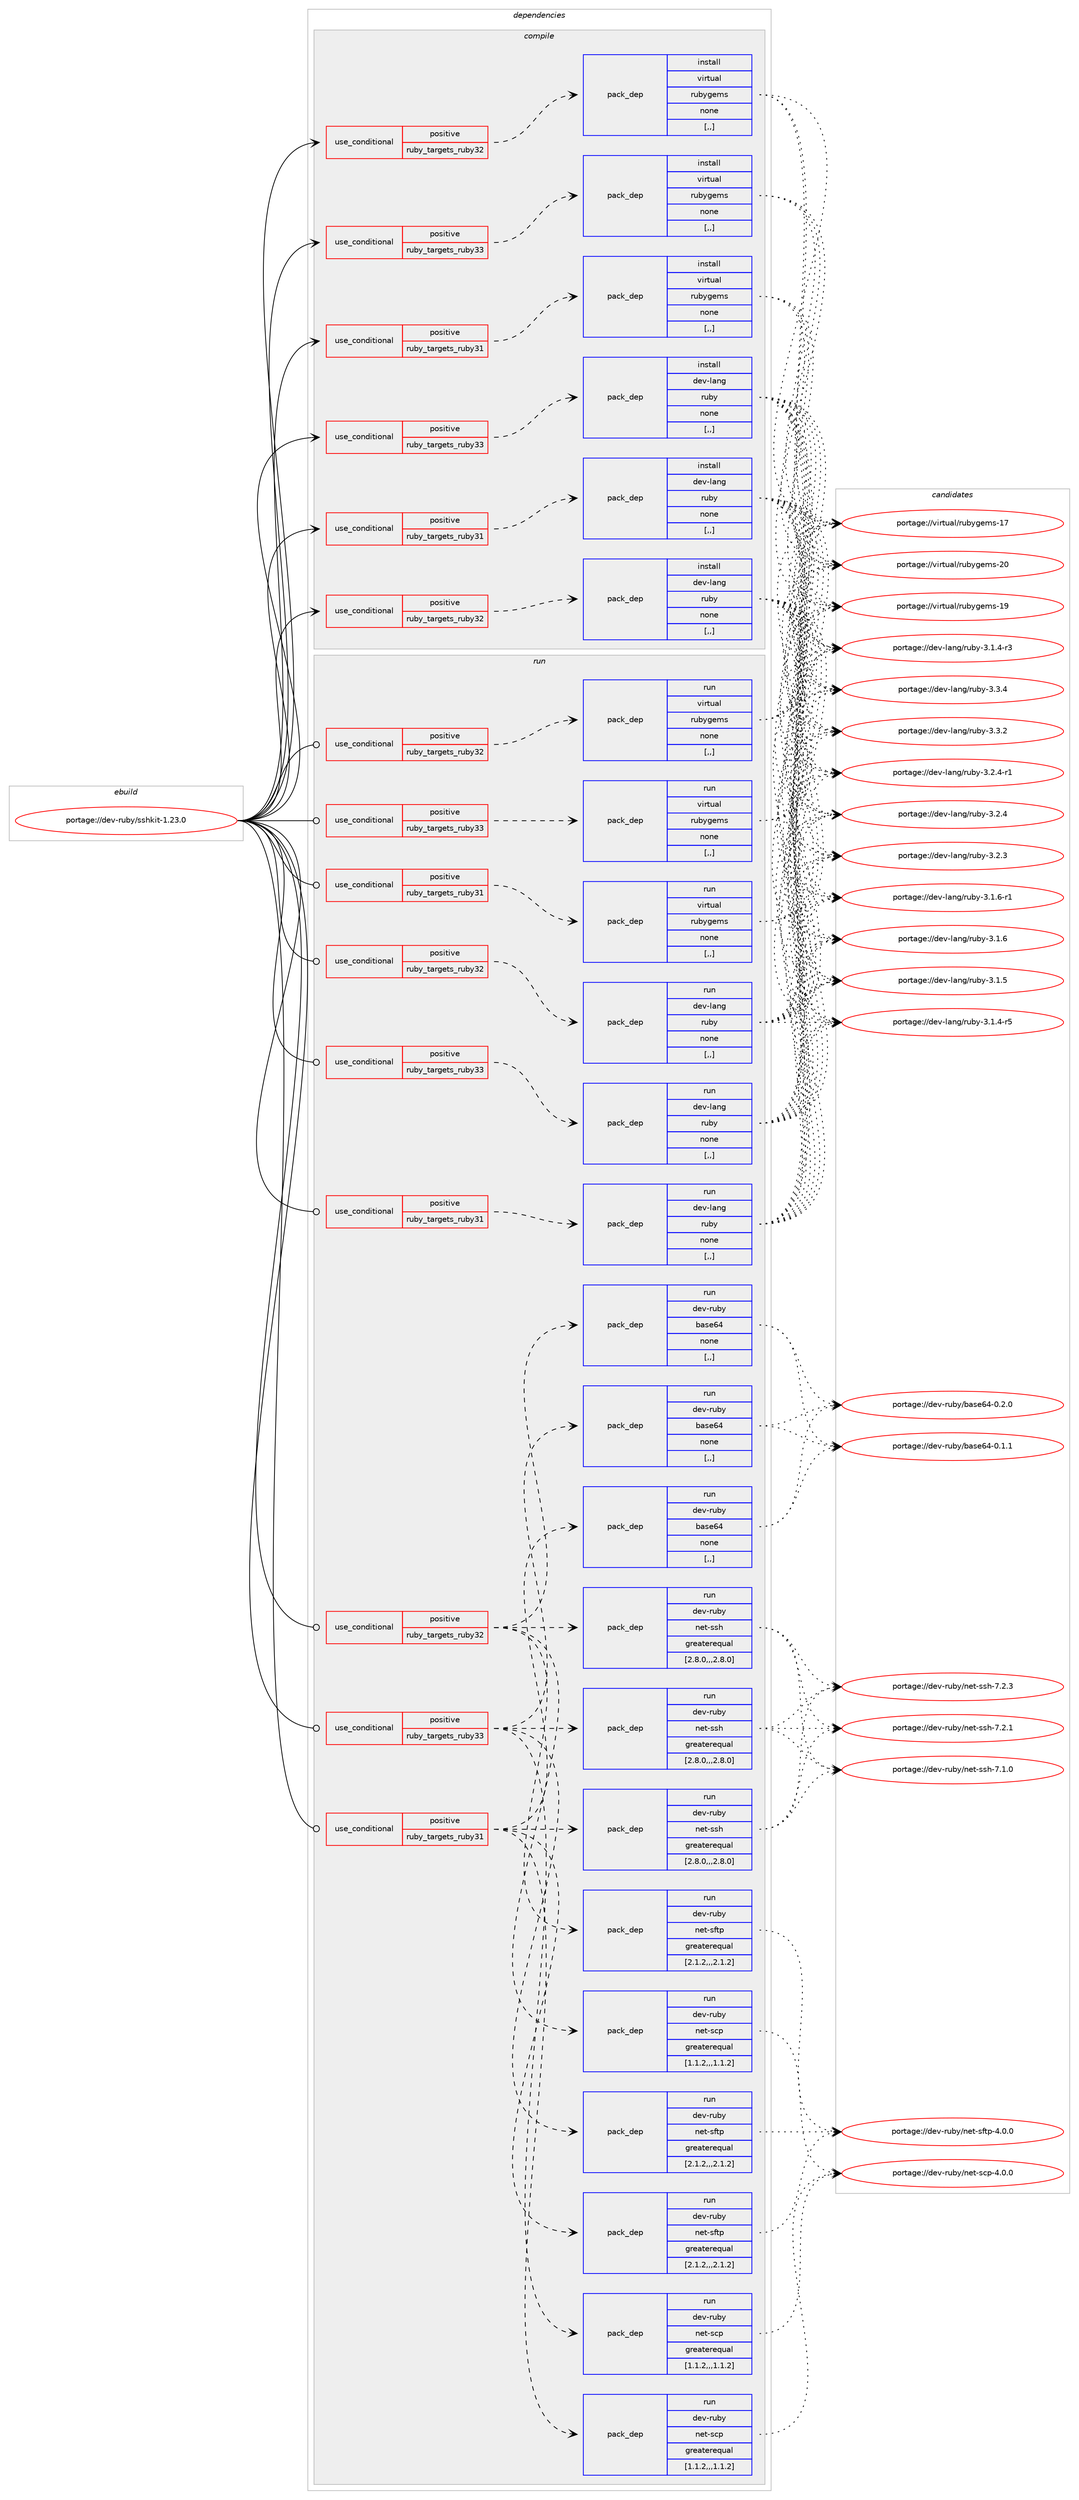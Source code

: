 digraph prolog {

# *************
# Graph options
# *************

newrank=true;
concentrate=true;
compound=true;
graph [rankdir=LR,fontname=Helvetica,fontsize=10,ranksep=1.5];#, ranksep=2.5, nodesep=0.2];
edge  [arrowhead=vee];
node  [fontname=Helvetica,fontsize=10];

# **********
# The ebuild
# **********

subgraph cluster_leftcol {
color=gray;
label=<<i>ebuild</i>>;
id [label="portage://dev-ruby/sshkit-1.23.0", color=red, width=4, href="../dev-ruby/sshkit-1.23.0.svg"];
}

# ****************
# The dependencies
# ****************

subgraph cluster_midcol {
color=gray;
label=<<i>dependencies</i>>;
subgraph cluster_compile {
fillcolor="#eeeeee";
style=filled;
label=<<i>compile</i>>;
subgraph cond57332 {
dependency204946 [label=<<TABLE BORDER="0" CELLBORDER="1" CELLSPACING="0" CELLPADDING="4"><TR><TD ROWSPAN="3" CELLPADDING="10">use_conditional</TD></TR><TR><TD>positive</TD></TR><TR><TD>ruby_targets_ruby31</TD></TR></TABLE>>, shape=none, color=red];
subgraph pack146223 {
dependency204947 [label=<<TABLE BORDER="0" CELLBORDER="1" CELLSPACING="0" CELLPADDING="4" WIDTH="220"><TR><TD ROWSPAN="6" CELLPADDING="30">pack_dep</TD></TR><TR><TD WIDTH="110">install</TD></TR><TR><TD>dev-lang</TD></TR><TR><TD>ruby</TD></TR><TR><TD>none</TD></TR><TR><TD>[,,]</TD></TR></TABLE>>, shape=none, color=blue];
}
dependency204946:e -> dependency204947:w [weight=20,style="dashed",arrowhead="vee"];
}
id:e -> dependency204946:w [weight=20,style="solid",arrowhead="vee"];
subgraph cond57333 {
dependency204948 [label=<<TABLE BORDER="0" CELLBORDER="1" CELLSPACING="0" CELLPADDING="4"><TR><TD ROWSPAN="3" CELLPADDING="10">use_conditional</TD></TR><TR><TD>positive</TD></TR><TR><TD>ruby_targets_ruby31</TD></TR></TABLE>>, shape=none, color=red];
subgraph pack146224 {
dependency204949 [label=<<TABLE BORDER="0" CELLBORDER="1" CELLSPACING="0" CELLPADDING="4" WIDTH="220"><TR><TD ROWSPAN="6" CELLPADDING="30">pack_dep</TD></TR><TR><TD WIDTH="110">install</TD></TR><TR><TD>virtual</TD></TR><TR><TD>rubygems</TD></TR><TR><TD>none</TD></TR><TR><TD>[,,]</TD></TR></TABLE>>, shape=none, color=blue];
}
dependency204948:e -> dependency204949:w [weight=20,style="dashed",arrowhead="vee"];
}
id:e -> dependency204948:w [weight=20,style="solid",arrowhead="vee"];
subgraph cond57334 {
dependency204950 [label=<<TABLE BORDER="0" CELLBORDER="1" CELLSPACING="0" CELLPADDING="4"><TR><TD ROWSPAN="3" CELLPADDING="10">use_conditional</TD></TR><TR><TD>positive</TD></TR><TR><TD>ruby_targets_ruby32</TD></TR></TABLE>>, shape=none, color=red];
subgraph pack146225 {
dependency204951 [label=<<TABLE BORDER="0" CELLBORDER="1" CELLSPACING="0" CELLPADDING="4" WIDTH="220"><TR><TD ROWSPAN="6" CELLPADDING="30">pack_dep</TD></TR><TR><TD WIDTH="110">install</TD></TR><TR><TD>dev-lang</TD></TR><TR><TD>ruby</TD></TR><TR><TD>none</TD></TR><TR><TD>[,,]</TD></TR></TABLE>>, shape=none, color=blue];
}
dependency204950:e -> dependency204951:w [weight=20,style="dashed",arrowhead="vee"];
}
id:e -> dependency204950:w [weight=20,style="solid",arrowhead="vee"];
subgraph cond57335 {
dependency204952 [label=<<TABLE BORDER="0" CELLBORDER="1" CELLSPACING="0" CELLPADDING="4"><TR><TD ROWSPAN="3" CELLPADDING="10">use_conditional</TD></TR><TR><TD>positive</TD></TR><TR><TD>ruby_targets_ruby32</TD></TR></TABLE>>, shape=none, color=red];
subgraph pack146226 {
dependency204953 [label=<<TABLE BORDER="0" CELLBORDER="1" CELLSPACING="0" CELLPADDING="4" WIDTH="220"><TR><TD ROWSPAN="6" CELLPADDING="30">pack_dep</TD></TR><TR><TD WIDTH="110">install</TD></TR><TR><TD>virtual</TD></TR><TR><TD>rubygems</TD></TR><TR><TD>none</TD></TR><TR><TD>[,,]</TD></TR></TABLE>>, shape=none, color=blue];
}
dependency204952:e -> dependency204953:w [weight=20,style="dashed",arrowhead="vee"];
}
id:e -> dependency204952:w [weight=20,style="solid",arrowhead="vee"];
subgraph cond57336 {
dependency204954 [label=<<TABLE BORDER="0" CELLBORDER="1" CELLSPACING="0" CELLPADDING="4"><TR><TD ROWSPAN="3" CELLPADDING="10">use_conditional</TD></TR><TR><TD>positive</TD></TR><TR><TD>ruby_targets_ruby33</TD></TR></TABLE>>, shape=none, color=red];
subgraph pack146227 {
dependency204955 [label=<<TABLE BORDER="0" CELLBORDER="1" CELLSPACING="0" CELLPADDING="4" WIDTH="220"><TR><TD ROWSPAN="6" CELLPADDING="30">pack_dep</TD></TR><TR><TD WIDTH="110">install</TD></TR><TR><TD>dev-lang</TD></TR><TR><TD>ruby</TD></TR><TR><TD>none</TD></TR><TR><TD>[,,]</TD></TR></TABLE>>, shape=none, color=blue];
}
dependency204954:e -> dependency204955:w [weight=20,style="dashed",arrowhead="vee"];
}
id:e -> dependency204954:w [weight=20,style="solid",arrowhead="vee"];
subgraph cond57337 {
dependency204956 [label=<<TABLE BORDER="0" CELLBORDER="1" CELLSPACING="0" CELLPADDING="4"><TR><TD ROWSPAN="3" CELLPADDING="10">use_conditional</TD></TR><TR><TD>positive</TD></TR><TR><TD>ruby_targets_ruby33</TD></TR></TABLE>>, shape=none, color=red];
subgraph pack146228 {
dependency204957 [label=<<TABLE BORDER="0" CELLBORDER="1" CELLSPACING="0" CELLPADDING="4" WIDTH="220"><TR><TD ROWSPAN="6" CELLPADDING="30">pack_dep</TD></TR><TR><TD WIDTH="110">install</TD></TR><TR><TD>virtual</TD></TR><TR><TD>rubygems</TD></TR><TR><TD>none</TD></TR><TR><TD>[,,]</TD></TR></TABLE>>, shape=none, color=blue];
}
dependency204956:e -> dependency204957:w [weight=20,style="dashed",arrowhead="vee"];
}
id:e -> dependency204956:w [weight=20,style="solid",arrowhead="vee"];
}
subgraph cluster_compileandrun {
fillcolor="#eeeeee";
style=filled;
label=<<i>compile and run</i>>;
}
subgraph cluster_run {
fillcolor="#eeeeee";
style=filled;
label=<<i>run</i>>;
subgraph cond57338 {
dependency204958 [label=<<TABLE BORDER="0" CELLBORDER="1" CELLSPACING="0" CELLPADDING="4"><TR><TD ROWSPAN="3" CELLPADDING="10">use_conditional</TD></TR><TR><TD>positive</TD></TR><TR><TD>ruby_targets_ruby31</TD></TR></TABLE>>, shape=none, color=red];
subgraph pack146229 {
dependency204959 [label=<<TABLE BORDER="0" CELLBORDER="1" CELLSPACING="0" CELLPADDING="4" WIDTH="220"><TR><TD ROWSPAN="6" CELLPADDING="30">pack_dep</TD></TR><TR><TD WIDTH="110">run</TD></TR><TR><TD>dev-lang</TD></TR><TR><TD>ruby</TD></TR><TR><TD>none</TD></TR><TR><TD>[,,]</TD></TR></TABLE>>, shape=none, color=blue];
}
dependency204958:e -> dependency204959:w [weight=20,style="dashed",arrowhead="vee"];
}
id:e -> dependency204958:w [weight=20,style="solid",arrowhead="odot"];
subgraph cond57339 {
dependency204960 [label=<<TABLE BORDER="0" CELLBORDER="1" CELLSPACING="0" CELLPADDING="4"><TR><TD ROWSPAN="3" CELLPADDING="10">use_conditional</TD></TR><TR><TD>positive</TD></TR><TR><TD>ruby_targets_ruby31</TD></TR></TABLE>>, shape=none, color=red];
subgraph pack146230 {
dependency204961 [label=<<TABLE BORDER="0" CELLBORDER="1" CELLSPACING="0" CELLPADDING="4" WIDTH="220"><TR><TD ROWSPAN="6" CELLPADDING="30">pack_dep</TD></TR><TR><TD WIDTH="110">run</TD></TR><TR><TD>dev-ruby</TD></TR><TR><TD>base64</TD></TR><TR><TD>none</TD></TR><TR><TD>[,,]</TD></TR></TABLE>>, shape=none, color=blue];
}
dependency204960:e -> dependency204961:w [weight=20,style="dashed",arrowhead="vee"];
subgraph pack146231 {
dependency204962 [label=<<TABLE BORDER="0" CELLBORDER="1" CELLSPACING="0" CELLPADDING="4" WIDTH="220"><TR><TD ROWSPAN="6" CELLPADDING="30">pack_dep</TD></TR><TR><TD WIDTH="110">run</TD></TR><TR><TD>dev-ruby</TD></TR><TR><TD>net-ssh</TD></TR><TR><TD>greaterequal</TD></TR><TR><TD>[2.8.0,,,2.8.0]</TD></TR></TABLE>>, shape=none, color=blue];
}
dependency204960:e -> dependency204962:w [weight=20,style="dashed",arrowhead="vee"];
subgraph pack146232 {
dependency204963 [label=<<TABLE BORDER="0" CELLBORDER="1" CELLSPACING="0" CELLPADDING="4" WIDTH="220"><TR><TD ROWSPAN="6" CELLPADDING="30">pack_dep</TD></TR><TR><TD WIDTH="110">run</TD></TR><TR><TD>dev-ruby</TD></TR><TR><TD>net-scp</TD></TR><TR><TD>greaterequal</TD></TR><TR><TD>[1.1.2,,,1.1.2]</TD></TR></TABLE>>, shape=none, color=blue];
}
dependency204960:e -> dependency204963:w [weight=20,style="dashed",arrowhead="vee"];
subgraph pack146233 {
dependency204964 [label=<<TABLE BORDER="0" CELLBORDER="1" CELLSPACING="0" CELLPADDING="4" WIDTH="220"><TR><TD ROWSPAN="6" CELLPADDING="30">pack_dep</TD></TR><TR><TD WIDTH="110">run</TD></TR><TR><TD>dev-ruby</TD></TR><TR><TD>net-sftp</TD></TR><TR><TD>greaterequal</TD></TR><TR><TD>[2.1.2,,,2.1.2]</TD></TR></TABLE>>, shape=none, color=blue];
}
dependency204960:e -> dependency204964:w [weight=20,style="dashed",arrowhead="vee"];
}
id:e -> dependency204960:w [weight=20,style="solid",arrowhead="odot"];
subgraph cond57340 {
dependency204965 [label=<<TABLE BORDER="0" CELLBORDER="1" CELLSPACING="0" CELLPADDING="4"><TR><TD ROWSPAN="3" CELLPADDING="10">use_conditional</TD></TR><TR><TD>positive</TD></TR><TR><TD>ruby_targets_ruby31</TD></TR></TABLE>>, shape=none, color=red];
subgraph pack146234 {
dependency204966 [label=<<TABLE BORDER="0" CELLBORDER="1" CELLSPACING="0" CELLPADDING="4" WIDTH="220"><TR><TD ROWSPAN="6" CELLPADDING="30">pack_dep</TD></TR><TR><TD WIDTH="110">run</TD></TR><TR><TD>virtual</TD></TR><TR><TD>rubygems</TD></TR><TR><TD>none</TD></TR><TR><TD>[,,]</TD></TR></TABLE>>, shape=none, color=blue];
}
dependency204965:e -> dependency204966:w [weight=20,style="dashed",arrowhead="vee"];
}
id:e -> dependency204965:w [weight=20,style="solid",arrowhead="odot"];
subgraph cond57341 {
dependency204967 [label=<<TABLE BORDER="0" CELLBORDER="1" CELLSPACING="0" CELLPADDING="4"><TR><TD ROWSPAN="3" CELLPADDING="10">use_conditional</TD></TR><TR><TD>positive</TD></TR><TR><TD>ruby_targets_ruby32</TD></TR></TABLE>>, shape=none, color=red];
subgraph pack146235 {
dependency204968 [label=<<TABLE BORDER="0" CELLBORDER="1" CELLSPACING="0" CELLPADDING="4" WIDTH="220"><TR><TD ROWSPAN="6" CELLPADDING="30">pack_dep</TD></TR><TR><TD WIDTH="110">run</TD></TR><TR><TD>dev-lang</TD></TR><TR><TD>ruby</TD></TR><TR><TD>none</TD></TR><TR><TD>[,,]</TD></TR></TABLE>>, shape=none, color=blue];
}
dependency204967:e -> dependency204968:w [weight=20,style="dashed",arrowhead="vee"];
}
id:e -> dependency204967:w [weight=20,style="solid",arrowhead="odot"];
subgraph cond57342 {
dependency204969 [label=<<TABLE BORDER="0" CELLBORDER="1" CELLSPACING="0" CELLPADDING="4"><TR><TD ROWSPAN="3" CELLPADDING="10">use_conditional</TD></TR><TR><TD>positive</TD></TR><TR><TD>ruby_targets_ruby32</TD></TR></TABLE>>, shape=none, color=red];
subgraph pack146236 {
dependency204970 [label=<<TABLE BORDER="0" CELLBORDER="1" CELLSPACING="0" CELLPADDING="4" WIDTH="220"><TR><TD ROWSPAN="6" CELLPADDING="30">pack_dep</TD></TR><TR><TD WIDTH="110">run</TD></TR><TR><TD>dev-ruby</TD></TR><TR><TD>base64</TD></TR><TR><TD>none</TD></TR><TR><TD>[,,]</TD></TR></TABLE>>, shape=none, color=blue];
}
dependency204969:e -> dependency204970:w [weight=20,style="dashed",arrowhead="vee"];
subgraph pack146237 {
dependency204971 [label=<<TABLE BORDER="0" CELLBORDER="1" CELLSPACING="0" CELLPADDING="4" WIDTH="220"><TR><TD ROWSPAN="6" CELLPADDING="30">pack_dep</TD></TR><TR><TD WIDTH="110">run</TD></TR><TR><TD>dev-ruby</TD></TR><TR><TD>net-ssh</TD></TR><TR><TD>greaterequal</TD></TR><TR><TD>[2.8.0,,,2.8.0]</TD></TR></TABLE>>, shape=none, color=blue];
}
dependency204969:e -> dependency204971:w [weight=20,style="dashed",arrowhead="vee"];
subgraph pack146238 {
dependency204972 [label=<<TABLE BORDER="0" CELLBORDER="1" CELLSPACING="0" CELLPADDING="4" WIDTH="220"><TR><TD ROWSPAN="6" CELLPADDING="30">pack_dep</TD></TR><TR><TD WIDTH="110">run</TD></TR><TR><TD>dev-ruby</TD></TR><TR><TD>net-scp</TD></TR><TR><TD>greaterequal</TD></TR><TR><TD>[1.1.2,,,1.1.2]</TD></TR></TABLE>>, shape=none, color=blue];
}
dependency204969:e -> dependency204972:w [weight=20,style="dashed",arrowhead="vee"];
subgraph pack146239 {
dependency204973 [label=<<TABLE BORDER="0" CELLBORDER="1" CELLSPACING="0" CELLPADDING="4" WIDTH="220"><TR><TD ROWSPAN="6" CELLPADDING="30">pack_dep</TD></TR><TR><TD WIDTH="110">run</TD></TR><TR><TD>dev-ruby</TD></TR><TR><TD>net-sftp</TD></TR><TR><TD>greaterequal</TD></TR><TR><TD>[2.1.2,,,2.1.2]</TD></TR></TABLE>>, shape=none, color=blue];
}
dependency204969:e -> dependency204973:w [weight=20,style="dashed",arrowhead="vee"];
}
id:e -> dependency204969:w [weight=20,style="solid",arrowhead="odot"];
subgraph cond57343 {
dependency204974 [label=<<TABLE BORDER="0" CELLBORDER="1" CELLSPACING="0" CELLPADDING="4"><TR><TD ROWSPAN="3" CELLPADDING="10">use_conditional</TD></TR><TR><TD>positive</TD></TR><TR><TD>ruby_targets_ruby32</TD></TR></TABLE>>, shape=none, color=red];
subgraph pack146240 {
dependency204975 [label=<<TABLE BORDER="0" CELLBORDER="1" CELLSPACING="0" CELLPADDING="4" WIDTH="220"><TR><TD ROWSPAN="6" CELLPADDING="30">pack_dep</TD></TR><TR><TD WIDTH="110">run</TD></TR><TR><TD>virtual</TD></TR><TR><TD>rubygems</TD></TR><TR><TD>none</TD></TR><TR><TD>[,,]</TD></TR></TABLE>>, shape=none, color=blue];
}
dependency204974:e -> dependency204975:w [weight=20,style="dashed",arrowhead="vee"];
}
id:e -> dependency204974:w [weight=20,style="solid",arrowhead="odot"];
subgraph cond57344 {
dependency204976 [label=<<TABLE BORDER="0" CELLBORDER="1" CELLSPACING="0" CELLPADDING="4"><TR><TD ROWSPAN="3" CELLPADDING="10">use_conditional</TD></TR><TR><TD>positive</TD></TR><TR><TD>ruby_targets_ruby33</TD></TR></TABLE>>, shape=none, color=red];
subgraph pack146241 {
dependency204977 [label=<<TABLE BORDER="0" CELLBORDER="1" CELLSPACING="0" CELLPADDING="4" WIDTH="220"><TR><TD ROWSPAN="6" CELLPADDING="30">pack_dep</TD></TR><TR><TD WIDTH="110">run</TD></TR><TR><TD>dev-lang</TD></TR><TR><TD>ruby</TD></TR><TR><TD>none</TD></TR><TR><TD>[,,]</TD></TR></TABLE>>, shape=none, color=blue];
}
dependency204976:e -> dependency204977:w [weight=20,style="dashed",arrowhead="vee"];
}
id:e -> dependency204976:w [weight=20,style="solid",arrowhead="odot"];
subgraph cond57345 {
dependency204978 [label=<<TABLE BORDER="0" CELLBORDER="1" CELLSPACING="0" CELLPADDING="4"><TR><TD ROWSPAN="3" CELLPADDING="10">use_conditional</TD></TR><TR><TD>positive</TD></TR><TR><TD>ruby_targets_ruby33</TD></TR></TABLE>>, shape=none, color=red];
subgraph pack146242 {
dependency204979 [label=<<TABLE BORDER="0" CELLBORDER="1" CELLSPACING="0" CELLPADDING="4" WIDTH="220"><TR><TD ROWSPAN="6" CELLPADDING="30">pack_dep</TD></TR><TR><TD WIDTH="110">run</TD></TR><TR><TD>dev-ruby</TD></TR><TR><TD>base64</TD></TR><TR><TD>none</TD></TR><TR><TD>[,,]</TD></TR></TABLE>>, shape=none, color=blue];
}
dependency204978:e -> dependency204979:w [weight=20,style="dashed",arrowhead="vee"];
subgraph pack146243 {
dependency204980 [label=<<TABLE BORDER="0" CELLBORDER="1" CELLSPACING="0" CELLPADDING="4" WIDTH="220"><TR><TD ROWSPAN="6" CELLPADDING="30">pack_dep</TD></TR><TR><TD WIDTH="110">run</TD></TR><TR><TD>dev-ruby</TD></TR><TR><TD>net-ssh</TD></TR><TR><TD>greaterequal</TD></TR><TR><TD>[2.8.0,,,2.8.0]</TD></TR></TABLE>>, shape=none, color=blue];
}
dependency204978:e -> dependency204980:w [weight=20,style="dashed",arrowhead="vee"];
subgraph pack146244 {
dependency204981 [label=<<TABLE BORDER="0" CELLBORDER="1" CELLSPACING="0" CELLPADDING="4" WIDTH="220"><TR><TD ROWSPAN="6" CELLPADDING="30">pack_dep</TD></TR><TR><TD WIDTH="110">run</TD></TR><TR><TD>dev-ruby</TD></TR><TR><TD>net-scp</TD></TR><TR><TD>greaterequal</TD></TR><TR><TD>[1.1.2,,,1.1.2]</TD></TR></TABLE>>, shape=none, color=blue];
}
dependency204978:e -> dependency204981:w [weight=20,style="dashed",arrowhead="vee"];
subgraph pack146245 {
dependency204982 [label=<<TABLE BORDER="0" CELLBORDER="1" CELLSPACING="0" CELLPADDING="4" WIDTH="220"><TR><TD ROWSPAN="6" CELLPADDING="30">pack_dep</TD></TR><TR><TD WIDTH="110">run</TD></TR><TR><TD>dev-ruby</TD></TR><TR><TD>net-sftp</TD></TR><TR><TD>greaterequal</TD></TR><TR><TD>[2.1.2,,,2.1.2]</TD></TR></TABLE>>, shape=none, color=blue];
}
dependency204978:e -> dependency204982:w [weight=20,style="dashed",arrowhead="vee"];
}
id:e -> dependency204978:w [weight=20,style="solid",arrowhead="odot"];
subgraph cond57346 {
dependency204983 [label=<<TABLE BORDER="0" CELLBORDER="1" CELLSPACING="0" CELLPADDING="4"><TR><TD ROWSPAN="3" CELLPADDING="10">use_conditional</TD></TR><TR><TD>positive</TD></TR><TR><TD>ruby_targets_ruby33</TD></TR></TABLE>>, shape=none, color=red];
subgraph pack146246 {
dependency204984 [label=<<TABLE BORDER="0" CELLBORDER="1" CELLSPACING="0" CELLPADDING="4" WIDTH="220"><TR><TD ROWSPAN="6" CELLPADDING="30">pack_dep</TD></TR><TR><TD WIDTH="110">run</TD></TR><TR><TD>virtual</TD></TR><TR><TD>rubygems</TD></TR><TR><TD>none</TD></TR><TR><TD>[,,]</TD></TR></TABLE>>, shape=none, color=blue];
}
dependency204983:e -> dependency204984:w [weight=20,style="dashed",arrowhead="vee"];
}
id:e -> dependency204983:w [weight=20,style="solid",arrowhead="odot"];
}
}

# **************
# The candidates
# **************

subgraph cluster_choices {
rank=same;
color=gray;
label=<<i>candidates</i>>;

subgraph choice146223 {
color=black;
nodesep=1;
choice10010111845108971101034711411798121455146514652 [label="portage://dev-lang/ruby-3.3.4", color=red, width=4,href="../dev-lang/ruby-3.3.4.svg"];
choice10010111845108971101034711411798121455146514650 [label="portage://dev-lang/ruby-3.3.2", color=red, width=4,href="../dev-lang/ruby-3.3.2.svg"];
choice100101118451089711010347114117981214551465046524511449 [label="portage://dev-lang/ruby-3.2.4-r1", color=red, width=4,href="../dev-lang/ruby-3.2.4-r1.svg"];
choice10010111845108971101034711411798121455146504652 [label="portage://dev-lang/ruby-3.2.4", color=red, width=4,href="../dev-lang/ruby-3.2.4.svg"];
choice10010111845108971101034711411798121455146504651 [label="portage://dev-lang/ruby-3.2.3", color=red, width=4,href="../dev-lang/ruby-3.2.3.svg"];
choice100101118451089711010347114117981214551464946544511449 [label="portage://dev-lang/ruby-3.1.6-r1", color=red, width=4,href="../dev-lang/ruby-3.1.6-r1.svg"];
choice10010111845108971101034711411798121455146494654 [label="portage://dev-lang/ruby-3.1.6", color=red, width=4,href="../dev-lang/ruby-3.1.6.svg"];
choice10010111845108971101034711411798121455146494653 [label="portage://dev-lang/ruby-3.1.5", color=red, width=4,href="../dev-lang/ruby-3.1.5.svg"];
choice100101118451089711010347114117981214551464946524511453 [label="portage://dev-lang/ruby-3.1.4-r5", color=red, width=4,href="../dev-lang/ruby-3.1.4-r5.svg"];
choice100101118451089711010347114117981214551464946524511451 [label="portage://dev-lang/ruby-3.1.4-r3", color=red, width=4,href="../dev-lang/ruby-3.1.4-r3.svg"];
dependency204947:e -> choice10010111845108971101034711411798121455146514652:w [style=dotted,weight="100"];
dependency204947:e -> choice10010111845108971101034711411798121455146514650:w [style=dotted,weight="100"];
dependency204947:e -> choice100101118451089711010347114117981214551465046524511449:w [style=dotted,weight="100"];
dependency204947:e -> choice10010111845108971101034711411798121455146504652:w [style=dotted,weight="100"];
dependency204947:e -> choice10010111845108971101034711411798121455146504651:w [style=dotted,weight="100"];
dependency204947:e -> choice100101118451089711010347114117981214551464946544511449:w [style=dotted,weight="100"];
dependency204947:e -> choice10010111845108971101034711411798121455146494654:w [style=dotted,weight="100"];
dependency204947:e -> choice10010111845108971101034711411798121455146494653:w [style=dotted,weight="100"];
dependency204947:e -> choice100101118451089711010347114117981214551464946524511453:w [style=dotted,weight="100"];
dependency204947:e -> choice100101118451089711010347114117981214551464946524511451:w [style=dotted,weight="100"];
}
subgraph choice146224 {
color=black;
nodesep=1;
choice118105114116117971084711411798121103101109115455048 [label="portage://virtual/rubygems-20", color=red, width=4,href="../virtual/rubygems-20.svg"];
choice118105114116117971084711411798121103101109115454957 [label="portage://virtual/rubygems-19", color=red, width=4,href="../virtual/rubygems-19.svg"];
choice118105114116117971084711411798121103101109115454955 [label="portage://virtual/rubygems-17", color=red, width=4,href="../virtual/rubygems-17.svg"];
dependency204949:e -> choice118105114116117971084711411798121103101109115455048:w [style=dotted,weight="100"];
dependency204949:e -> choice118105114116117971084711411798121103101109115454957:w [style=dotted,weight="100"];
dependency204949:e -> choice118105114116117971084711411798121103101109115454955:w [style=dotted,weight="100"];
}
subgraph choice146225 {
color=black;
nodesep=1;
choice10010111845108971101034711411798121455146514652 [label="portage://dev-lang/ruby-3.3.4", color=red, width=4,href="../dev-lang/ruby-3.3.4.svg"];
choice10010111845108971101034711411798121455146514650 [label="portage://dev-lang/ruby-3.3.2", color=red, width=4,href="../dev-lang/ruby-3.3.2.svg"];
choice100101118451089711010347114117981214551465046524511449 [label="portage://dev-lang/ruby-3.2.4-r1", color=red, width=4,href="../dev-lang/ruby-3.2.4-r1.svg"];
choice10010111845108971101034711411798121455146504652 [label="portage://dev-lang/ruby-3.2.4", color=red, width=4,href="../dev-lang/ruby-3.2.4.svg"];
choice10010111845108971101034711411798121455146504651 [label="portage://dev-lang/ruby-3.2.3", color=red, width=4,href="../dev-lang/ruby-3.2.3.svg"];
choice100101118451089711010347114117981214551464946544511449 [label="portage://dev-lang/ruby-3.1.6-r1", color=red, width=4,href="../dev-lang/ruby-3.1.6-r1.svg"];
choice10010111845108971101034711411798121455146494654 [label="portage://dev-lang/ruby-3.1.6", color=red, width=4,href="../dev-lang/ruby-3.1.6.svg"];
choice10010111845108971101034711411798121455146494653 [label="portage://dev-lang/ruby-3.1.5", color=red, width=4,href="../dev-lang/ruby-3.1.5.svg"];
choice100101118451089711010347114117981214551464946524511453 [label="portage://dev-lang/ruby-3.1.4-r5", color=red, width=4,href="../dev-lang/ruby-3.1.4-r5.svg"];
choice100101118451089711010347114117981214551464946524511451 [label="portage://dev-lang/ruby-3.1.4-r3", color=red, width=4,href="../dev-lang/ruby-3.1.4-r3.svg"];
dependency204951:e -> choice10010111845108971101034711411798121455146514652:w [style=dotted,weight="100"];
dependency204951:e -> choice10010111845108971101034711411798121455146514650:w [style=dotted,weight="100"];
dependency204951:e -> choice100101118451089711010347114117981214551465046524511449:w [style=dotted,weight="100"];
dependency204951:e -> choice10010111845108971101034711411798121455146504652:w [style=dotted,weight="100"];
dependency204951:e -> choice10010111845108971101034711411798121455146504651:w [style=dotted,weight="100"];
dependency204951:e -> choice100101118451089711010347114117981214551464946544511449:w [style=dotted,weight="100"];
dependency204951:e -> choice10010111845108971101034711411798121455146494654:w [style=dotted,weight="100"];
dependency204951:e -> choice10010111845108971101034711411798121455146494653:w [style=dotted,weight="100"];
dependency204951:e -> choice100101118451089711010347114117981214551464946524511453:w [style=dotted,weight="100"];
dependency204951:e -> choice100101118451089711010347114117981214551464946524511451:w [style=dotted,weight="100"];
}
subgraph choice146226 {
color=black;
nodesep=1;
choice118105114116117971084711411798121103101109115455048 [label="portage://virtual/rubygems-20", color=red, width=4,href="../virtual/rubygems-20.svg"];
choice118105114116117971084711411798121103101109115454957 [label="portage://virtual/rubygems-19", color=red, width=4,href="../virtual/rubygems-19.svg"];
choice118105114116117971084711411798121103101109115454955 [label="portage://virtual/rubygems-17", color=red, width=4,href="../virtual/rubygems-17.svg"];
dependency204953:e -> choice118105114116117971084711411798121103101109115455048:w [style=dotted,weight="100"];
dependency204953:e -> choice118105114116117971084711411798121103101109115454957:w [style=dotted,weight="100"];
dependency204953:e -> choice118105114116117971084711411798121103101109115454955:w [style=dotted,weight="100"];
}
subgraph choice146227 {
color=black;
nodesep=1;
choice10010111845108971101034711411798121455146514652 [label="portage://dev-lang/ruby-3.3.4", color=red, width=4,href="../dev-lang/ruby-3.3.4.svg"];
choice10010111845108971101034711411798121455146514650 [label="portage://dev-lang/ruby-3.3.2", color=red, width=4,href="../dev-lang/ruby-3.3.2.svg"];
choice100101118451089711010347114117981214551465046524511449 [label="portage://dev-lang/ruby-3.2.4-r1", color=red, width=4,href="../dev-lang/ruby-3.2.4-r1.svg"];
choice10010111845108971101034711411798121455146504652 [label="portage://dev-lang/ruby-3.2.4", color=red, width=4,href="../dev-lang/ruby-3.2.4.svg"];
choice10010111845108971101034711411798121455146504651 [label="portage://dev-lang/ruby-3.2.3", color=red, width=4,href="../dev-lang/ruby-3.2.3.svg"];
choice100101118451089711010347114117981214551464946544511449 [label="portage://dev-lang/ruby-3.1.6-r1", color=red, width=4,href="../dev-lang/ruby-3.1.6-r1.svg"];
choice10010111845108971101034711411798121455146494654 [label="portage://dev-lang/ruby-3.1.6", color=red, width=4,href="../dev-lang/ruby-3.1.6.svg"];
choice10010111845108971101034711411798121455146494653 [label="portage://dev-lang/ruby-3.1.5", color=red, width=4,href="../dev-lang/ruby-3.1.5.svg"];
choice100101118451089711010347114117981214551464946524511453 [label="portage://dev-lang/ruby-3.1.4-r5", color=red, width=4,href="../dev-lang/ruby-3.1.4-r5.svg"];
choice100101118451089711010347114117981214551464946524511451 [label="portage://dev-lang/ruby-3.1.4-r3", color=red, width=4,href="../dev-lang/ruby-3.1.4-r3.svg"];
dependency204955:e -> choice10010111845108971101034711411798121455146514652:w [style=dotted,weight="100"];
dependency204955:e -> choice10010111845108971101034711411798121455146514650:w [style=dotted,weight="100"];
dependency204955:e -> choice100101118451089711010347114117981214551465046524511449:w [style=dotted,weight="100"];
dependency204955:e -> choice10010111845108971101034711411798121455146504652:w [style=dotted,weight="100"];
dependency204955:e -> choice10010111845108971101034711411798121455146504651:w [style=dotted,weight="100"];
dependency204955:e -> choice100101118451089711010347114117981214551464946544511449:w [style=dotted,weight="100"];
dependency204955:e -> choice10010111845108971101034711411798121455146494654:w [style=dotted,weight="100"];
dependency204955:e -> choice10010111845108971101034711411798121455146494653:w [style=dotted,weight="100"];
dependency204955:e -> choice100101118451089711010347114117981214551464946524511453:w [style=dotted,weight="100"];
dependency204955:e -> choice100101118451089711010347114117981214551464946524511451:w [style=dotted,weight="100"];
}
subgraph choice146228 {
color=black;
nodesep=1;
choice118105114116117971084711411798121103101109115455048 [label="portage://virtual/rubygems-20", color=red, width=4,href="../virtual/rubygems-20.svg"];
choice118105114116117971084711411798121103101109115454957 [label="portage://virtual/rubygems-19", color=red, width=4,href="../virtual/rubygems-19.svg"];
choice118105114116117971084711411798121103101109115454955 [label="portage://virtual/rubygems-17", color=red, width=4,href="../virtual/rubygems-17.svg"];
dependency204957:e -> choice118105114116117971084711411798121103101109115455048:w [style=dotted,weight="100"];
dependency204957:e -> choice118105114116117971084711411798121103101109115454957:w [style=dotted,weight="100"];
dependency204957:e -> choice118105114116117971084711411798121103101109115454955:w [style=dotted,weight="100"];
}
subgraph choice146229 {
color=black;
nodesep=1;
choice10010111845108971101034711411798121455146514652 [label="portage://dev-lang/ruby-3.3.4", color=red, width=4,href="../dev-lang/ruby-3.3.4.svg"];
choice10010111845108971101034711411798121455146514650 [label="portage://dev-lang/ruby-3.3.2", color=red, width=4,href="../dev-lang/ruby-3.3.2.svg"];
choice100101118451089711010347114117981214551465046524511449 [label="portage://dev-lang/ruby-3.2.4-r1", color=red, width=4,href="../dev-lang/ruby-3.2.4-r1.svg"];
choice10010111845108971101034711411798121455146504652 [label="portage://dev-lang/ruby-3.2.4", color=red, width=4,href="../dev-lang/ruby-3.2.4.svg"];
choice10010111845108971101034711411798121455146504651 [label="portage://dev-lang/ruby-3.2.3", color=red, width=4,href="../dev-lang/ruby-3.2.3.svg"];
choice100101118451089711010347114117981214551464946544511449 [label="portage://dev-lang/ruby-3.1.6-r1", color=red, width=4,href="../dev-lang/ruby-3.1.6-r1.svg"];
choice10010111845108971101034711411798121455146494654 [label="portage://dev-lang/ruby-3.1.6", color=red, width=4,href="../dev-lang/ruby-3.1.6.svg"];
choice10010111845108971101034711411798121455146494653 [label="portage://dev-lang/ruby-3.1.5", color=red, width=4,href="../dev-lang/ruby-3.1.5.svg"];
choice100101118451089711010347114117981214551464946524511453 [label="portage://dev-lang/ruby-3.1.4-r5", color=red, width=4,href="../dev-lang/ruby-3.1.4-r5.svg"];
choice100101118451089711010347114117981214551464946524511451 [label="portage://dev-lang/ruby-3.1.4-r3", color=red, width=4,href="../dev-lang/ruby-3.1.4-r3.svg"];
dependency204959:e -> choice10010111845108971101034711411798121455146514652:w [style=dotted,weight="100"];
dependency204959:e -> choice10010111845108971101034711411798121455146514650:w [style=dotted,weight="100"];
dependency204959:e -> choice100101118451089711010347114117981214551465046524511449:w [style=dotted,weight="100"];
dependency204959:e -> choice10010111845108971101034711411798121455146504652:w [style=dotted,weight="100"];
dependency204959:e -> choice10010111845108971101034711411798121455146504651:w [style=dotted,weight="100"];
dependency204959:e -> choice100101118451089711010347114117981214551464946544511449:w [style=dotted,weight="100"];
dependency204959:e -> choice10010111845108971101034711411798121455146494654:w [style=dotted,weight="100"];
dependency204959:e -> choice10010111845108971101034711411798121455146494653:w [style=dotted,weight="100"];
dependency204959:e -> choice100101118451089711010347114117981214551464946524511453:w [style=dotted,weight="100"];
dependency204959:e -> choice100101118451089711010347114117981214551464946524511451:w [style=dotted,weight="100"];
}
subgraph choice146230 {
color=black;
nodesep=1;
choice10010111845114117981214798971151015452454846504648 [label="portage://dev-ruby/base64-0.2.0", color=red, width=4,href="../dev-ruby/base64-0.2.0.svg"];
choice10010111845114117981214798971151015452454846494649 [label="portage://dev-ruby/base64-0.1.1", color=red, width=4,href="../dev-ruby/base64-0.1.1.svg"];
dependency204961:e -> choice10010111845114117981214798971151015452454846504648:w [style=dotted,weight="100"];
dependency204961:e -> choice10010111845114117981214798971151015452454846494649:w [style=dotted,weight="100"];
}
subgraph choice146231 {
color=black;
nodesep=1;
choice10010111845114117981214711010111645115115104455546504651 [label="portage://dev-ruby/net-ssh-7.2.3", color=red, width=4,href="../dev-ruby/net-ssh-7.2.3.svg"];
choice10010111845114117981214711010111645115115104455546504649 [label="portage://dev-ruby/net-ssh-7.2.1", color=red, width=4,href="../dev-ruby/net-ssh-7.2.1.svg"];
choice10010111845114117981214711010111645115115104455546494648 [label="portage://dev-ruby/net-ssh-7.1.0", color=red, width=4,href="../dev-ruby/net-ssh-7.1.0.svg"];
dependency204962:e -> choice10010111845114117981214711010111645115115104455546504651:w [style=dotted,weight="100"];
dependency204962:e -> choice10010111845114117981214711010111645115115104455546504649:w [style=dotted,weight="100"];
dependency204962:e -> choice10010111845114117981214711010111645115115104455546494648:w [style=dotted,weight="100"];
}
subgraph choice146232 {
color=black;
nodesep=1;
choice1001011184511411798121471101011164511599112455246484648 [label="portage://dev-ruby/net-scp-4.0.0", color=red, width=4,href="../dev-ruby/net-scp-4.0.0.svg"];
dependency204963:e -> choice1001011184511411798121471101011164511599112455246484648:w [style=dotted,weight="100"];
}
subgraph choice146233 {
color=black;
nodesep=1;
choice10010111845114117981214711010111645115102116112455246484648 [label="portage://dev-ruby/net-sftp-4.0.0", color=red, width=4,href="../dev-ruby/net-sftp-4.0.0.svg"];
dependency204964:e -> choice10010111845114117981214711010111645115102116112455246484648:w [style=dotted,weight="100"];
}
subgraph choice146234 {
color=black;
nodesep=1;
choice118105114116117971084711411798121103101109115455048 [label="portage://virtual/rubygems-20", color=red, width=4,href="../virtual/rubygems-20.svg"];
choice118105114116117971084711411798121103101109115454957 [label="portage://virtual/rubygems-19", color=red, width=4,href="../virtual/rubygems-19.svg"];
choice118105114116117971084711411798121103101109115454955 [label="portage://virtual/rubygems-17", color=red, width=4,href="../virtual/rubygems-17.svg"];
dependency204966:e -> choice118105114116117971084711411798121103101109115455048:w [style=dotted,weight="100"];
dependency204966:e -> choice118105114116117971084711411798121103101109115454957:w [style=dotted,weight="100"];
dependency204966:e -> choice118105114116117971084711411798121103101109115454955:w [style=dotted,weight="100"];
}
subgraph choice146235 {
color=black;
nodesep=1;
choice10010111845108971101034711411798121455146514652 [label="portage://dev-lang/ruby-3.3.4", color=red, width=4,href="../dev-lang/ruby-3.3.4.svg"];
choice10010111845108971101034711411798121455146514650 [label="portage://dev-lang/ruby-3.3.2", color=red, width=4,href="../dev-lang/ruby-3.3.2.svg"];
choice100101118451089711010347114117981214551465046524511449 [label="portage://dev-lang/ruby-3.2.4-r1", color=red, width=4,href="../dev-lang/ruby-3.2.4-r1.svg"];
choice10010111845108971101034711411798121455146504652 [label="portage://dev-lang/ruby-3.2.4", color=red, width=4,href="../dev-lang/ruby-3.2.4.svg"];
choice10010111845108971101034711411798121455146504651 [label="portage://dev-lang/ruby-3.2.3", color=red, width=4,href="../dev-lang/ruby-3.2.3.svg"];
choice100101118451089711010347114117981214551464946544511449 [label="portage://dev-lang/ruby-3.1.6-r1", color=red, width=4,href="../dev-lang/ruby-3.1.6-r1.svg"];
choice10010111845108971101034711411798121455146494654 [label="portage://dev-lang/ruby-3.1.6", color=red, width=4,href="../dev-lang/ruby-3.1.6.svg"];
choice10010111845108971101034711411798121455146494653 [label="portage://dev-lang/ruby-3.1.5", color=red, width=4,href="../dev-lang/ruby-3.1.5.svg"];
choice100101118451089711010347114117981214551464946524511453 [label="portage://dev-lang/ruby-3.1.4-r5", color=red, width=4,href="../dev-lang/ruby-3.1.4-r5.svg"];
choice100101118451089711010347114117981214551464946524511451 [label="portage://dev-lang/ruby-3.1.4-r3", color=red, width=4,href="../dev-lang/ruby-3.1.4-r3.svg"];
dependency204968:e -> choice10010111845108971101034711411798121455146514652:w [style=dotted,weight="100"];
dependency204968:e -> choice10010111845108971101034711411798121455146514650:w [style=dotted,weight="100"];
dependency204968:e -> choice100101118451089711010347114117981214551465046524511449:w [style=dotted,weight="100"];
dependency204968:e -> choice10010111845108971101034711411798121455146504652:w [style=dotted,weight="100"];
dependency204968:e -> choice10010111845108971101034711411798121455146504651:w [style=dotted,weight="100"];
dependency204968:e -> choice100101118451089711010347114117981214551464946544511449:w [style=dotted,weight="100"];
dependency204968:e -> choice10010111845108971101034711411798121455146494654:w [style=dotted,weight="100"];
dependency204968:e -> choice10010111845108971101034711411798121455146494653:w [style=dotted,weight="100"];
dependency204968:e -> choice100101118451089711010347114117981214551464946524511453:w [style=dotted,weight="100"];
dependency204968:e -> choice100101118451089711010347114117981214551464946524511451:w [style=dotted,weight="100"];
}
subgraph choice146236 {
color=black;
nodesep=1;
choice10010111845114117981214798971151015452454846504648 [label="portage://dev-ruby/base64-0.2.0", color=red, width=4,href="../dev-ruby/base64-0.2.0.svg"];
choice10010111845114117981214798971151015452454846494649 [label="portage://dev-ruby/base64-0.1.1", color=red, width=4,href="../dev-ruby/base64-0.1.1.svg"];
dependency204970:e -> choice10010111845114117981214798971151015452454846504648:w [style=dotted,weight="100"];
dependency204970:e -> choice10010111845114117981214798971151015452454846494649:w [style=dotted,weight="100"];
}
subgraph choice146237 {
color=black;
nodesep=1;
choice10010111845114117981214711010111645115115104455546504651 [label="portage://dev-ruby/net-ssh-7.2.3", color=red, width=4,href="../dev-ruby/net-ssh-7.2.3.svg"];
choice10010111845114117981214711010111645115115104455546504649 [label="portage://dev-ruby/net-ssh-7.2.1", color=red, width=4,href="../dev-ruby/net-ssh-7.2.1.svg"];
choice10010111845114117981214711010111645115115104455546494648 [label="portage://dev-ruby/net-ssh-7.1.0", color=red, width=4,href="../dev-ruby/net-ssh-7.1.0.svg"];
dependency204971:e -> choice10010111845114117981214711010111645115115104455546504651:w [style=dotted,weight="100"];
dependency204971:e -> choice10010111845114117981214711010111645115115104455546504649:w [style=dotted,weight="100"];
dependency204971:e -> choice10010111845114117981214711010111645115115104455546494648:w [style=dotted,weight="100"];
}
subgraph choice146238 {
color=black;
nodesep=1;
choice1001011184511411798121471101011164511599112455246484648 [label="portage://dev-ruby/net-scp-4.0.0", color=red, width=4,href="../dev-ruby/net-scp-4.0.0.svg"];
dependency204972:e -> choice1001011184511411798121471101011164511599112455246484648:w [style=dotted,weight="100"];
}
subgraph choice146239 {
color=black;
nodesep=1;
choice10010111845114117981214711010111645115102116112455246484648 [label="portage://dev-ruby/net-sftp-4.0.0", color=red, width=4,href="../dev-ruby/net-sftp-4.0.0.svg"];
dependency204973:e -> choice10010111845114117981214711010111645115102116112455246484648:w [style=dotted,weight="100"];
}
subgraph choice146240 {
color=black;
nodesep=1;
choice118105114116117971084711411798121103101109115455048 [label="portage://virtual/rubygems-20", color=red, width=4,href="../virtual/rubygems-20.svg"];
choice118105114116117971084711411798121103101109115454957 [label="portage://virtual/rubygems-19", color=red, width=4,href="../virtual/rubygems-19.svg"];
choice118105114116117971084711411798121103101109115454955 [label="portage://virtual/rubygems-17", color=red, width=4,href="../virtual/rubygems-17.svg"];
dependency204975:e -> choice118105114116117971084711411798121103101109115455048:w [style=dotted,weight="100"];
dependency204975:e -> choice118105114116117971084711411798121103101109115454957:w [style=dotted,weight="100"];
dependency204975:e -> choice118105114116117971084711411798121103101109115454955:w [style=dotted,weight="100"];
}
subgraph choice146241 {
color=black;
nodesep=1;
choice10010111845108971101034711411798121455146514652 [label="portage://dev-lang/ruby-3.3.4", color=red, width=4,href="../dev-lang/ruby-3.3.4.svg"];
choice10010111845108971101034711411798121455146514650 [label="portage://dev-lang/ruby-3.3.2", color=red, width=4,href="../dev-lang/ruby-3.3.2.svg"];
choice100101118451089711010347114117981214551465046524511449 [label="portage://dev-lang/ruby-3.2.4-r1", color=red, width=4,href="../dev-lang/ruby-3.2.4-r1.svg"];
choice10010111845108971101034711411798121455146504652 [label="portage://dev-lang/ruby-3.2.4", color=red, width=4,href="../dev-lang/ruby-3.2.4.svg"];
choice10010111845108971101034711411798121455146504651 [label="portage://dev-lang/ruby-3.2.3", color=red, width=4,href="../dev-lang/ruby-3.2.3.svg"];
choice100101118451089711010347114117981214551464946544511449 [label="portage://dev-lang/ruby-3.1.6-r1", color=red, width=4,href="../dev-lang/ruby-3.1.6-r1.svg"];
choice10010111845108971101034711411798121455146494654 [label="portage://dev-lang/ruby-3.1.6", color=red, width=4,href="../dev-lang/ruby-3.1.6.svg"];
choice10010111845108971101034711411798121455146494653 [label="portage://dev-lang/ruby-3.1.5", color=red, width=4,href="../dev-lang/ruby-3.1.5.svg"];
choice100101118451089711010347114117981214551464946524511453 [label="portage://dev-lang/ruby-3.1.4-r5", color=red, width=4,href="../dev-lang/ruby-3.1.4-r5.svg"];
choice100101118451089711010347114117981214551464946524511451 [label="portage://dev-lang/ruby-3.1.4-r3", color=red, width=4,href="../dev-lang/ruby-3.1.4-r3.svg"];
dependency204977:e -> choice10010111845108971101034711411798121455146514652:w [style=dotted,weight="100"];
dependency204977:e -> choice10010111845108971101034711411798121455146514650:w [style=dotted,weight="100"];
dependency204977:e -> choice100101118451089711010347114117981214551465046524511449:w [style=dotted,weight="100"];
dependency204977:e -> choice10010111845108971101034711411798121455146504652:w [style=dotted,weight="100"];
dependency204977:e -> choice10010111845108971101034711411798121455146504651:w [style=dotted,weight="100"];
dependency204977:e -> choice100101118451089711010347114117981214551464946544511449:w [style=dotted,weight="100"];
dependency204977:e -> choice10010111845108971101034711411798121455146494654:w [style=dotted,weight="100"];
dependency204977:e -> choice10010111845108971101034711411798121455146494653:w [style=dotted,weight="100"];
dependency204977:e -> choice100101118451089711010347114117981214551464946524511453:w [style=dotted,weight="100"];
dependency204977:e -> choice100101118451089711010347114117981214551464946524511451:w [style=dotted,weight="100"];
}
subgraph choice146242 {
color=black;
nodesep=1;
choice10010111845114117981214798971151015452454846504648 [label="portage://dev-ruby/base64-0.2.0", color=red, width=4,href="../dev-ruby/base64-0.2.0.svg"];
choice10010111845114117981214798971151015452454846494649 [label="portage://dev-ruby/base64-0.1.1", color=red, width=4,href="../dev-ruby/base64-0.1.1.svg"];
dependency204979:e -> choice10010111845114117981214798971151015452454846504648:w [style=dotted,weight="100"];
dependency204979:e -> choice10010111845114117981214798971151015452454846494649:w [style=dotted,weight="100"];
}
subgraph choice146243 {
color=black;
nodesep=1;
choice10010111845114117981214711010111645115115104455546504651 [label="portage://dev-ruby/net-ssh-7.2.3", color=red, width=4,href="../dev-ruby/net-ssh-7.2.3.svg"];
choice10010111845114117981214711010111645115115104455546504649 [label="portage://dev-ruby/net-ssh-7.2.1", color=red, width=4,href="../dev-ruby/net-ssh-7.2.1.svg"];
choice10010111845114117981214711010111645115115104455546494648 [label="portage://dev-ruby/net-ssh-7.1.0", color=red, width=4,href="../dev-ruby/net-ssh-7.1.0.svg"];
dependency204980:e -> choice10010111845114117981214711010111645115115104455546504651:w [style=dotted,weight="100"];
dependency204980:e -> choice10010111845114117981214711010111645115115104455546504649:w [style=dotted,weight="100"];
dependency204980:e -> choice10010111845114117981214711010111645115115104455546494648:w [style=dotted,weight="100"];
}
subgraph choice146244 {
color=black;
nodesep=1;
choice1001011184511411798121471101011164511599112455246484648 [label="portage://dev-ruby/net-scp-4.0.0", color=red, width=4,href="../dev-ruby/net-scp-4.0.0.svg"];
dependency204981:e -> choice1001011184511411798121471101011164511599112455246484648:w [style=dotted,weight="100"];
}
subgraph choice146245 {
color=black;
nodesep=1;
choice10010111845114117981214711010111645115102116112455246484648 [label="portage://dev-ruby/net-sftp-4.0.0", color=red, width=4,href="../dev-ruby/net-sftp-4.0.0.svg"];
dependency204982:e -> choice10010111845114117981214711010111645115102116112455246484648:w [style=dotted,weight="100"];
}
subgraph choice146246 {
color=black;
nodesep=1;
choice118105114116117971084711411798121103101109115455048 [label="portage://virtual/rubygems-20", color=red, width=4,href="../virtual/rubygems-20.svg"];
choice118105114116117971084711411798121103101109115454957 [label="portage://virtual/rubygems-19", color=red, width=4,href="../virtual/rubygems-19.svg"];
choice118105114116117971084711411798121103101109115454955 [label="portage://virtual/rubygems-17", color=red, width=4,href="../virtual/rubygems-17.svg"];
dependency204984:e -> choice118105114116117971084711411798121103101109115455048:w [style=dotted,weight="100"];
dependency204984:e -> choice118105114116117971084711411798121103101109115454957:w [style=dotted,weight="100"];
dependency204984:e -> choice118105114116117971084711411798121103101109115454955:w [style=dotted,weight="100"];
}
}

}
